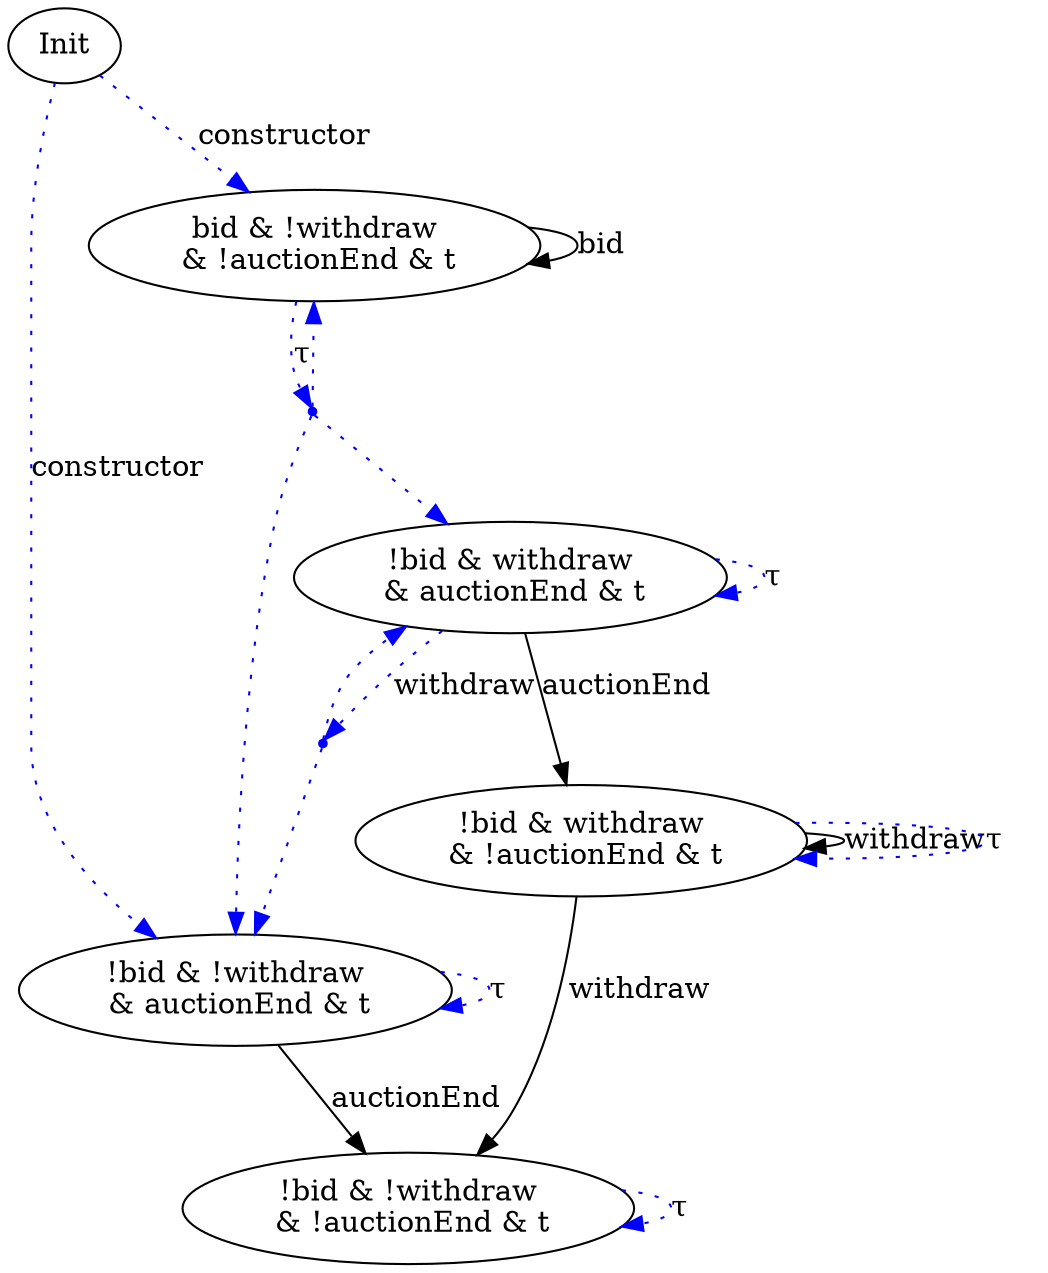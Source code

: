 digraph {

S00 [label="Init"]
S02 [label="!bid & withdraw\n & auctionEnd & t\n"]
S06 [label="!bid & !withdraw\n & auctionEnd & t\n"]
S07 [label="!bid & withdraw\n & !auctionEnd & t\n"]
S09 [label="bid & !withdraw\n & !auctionEnd & t\n"]
S12 [label="!bid & !withdraw\n & !auctionEnd & t\n"]

S02_withdraw [label="", shape="point", color="blue"]
S09_τ [label="", shape="point", color="blue"]

S00->S09 [label="constructor", style="dotted", color="blue"]
S00->S06 [label="constructor", style="dotted", color="blue"]
S02->S02_withdraw [label="withdraw", style="dotted", color="blue"]
S02_withdraw->S02 [label="", style="dotted", color="blue"]
S02_withdraw->S06 [label="", style="dotted", color="blue"]
S02->S07 [label="auctionEnd", style="", color="black"]
S02->S02 [label="τ", style="dotted", color="blue"]
S12->S12 [label="τ", style="dotted", color="blue"]
S06->S12 [label="auctionEnd", style="", color="black"]
S06->S06 [label="τ", style="dotted", color="blue"]
S07->S07 [label="withdraw", style="", color="black"]
S07->S12 [label="withdraw", style="", color="black"]
S07->S07 [label="τ", style="dotted", color="blue"]
S09->S09_τ [label="τ", style="dotted", color="blue"]
S09_τ->S06 [label="", style="dotted", color="blue"]
S09_τ->S02 [label="", style="dotted", color="blue"]
S09_τ->S09 [label="", style="dotted", color="blue"]
S09->S09 [label="bid", style="", color="black"]
}